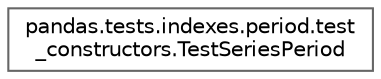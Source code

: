 digraph "Graphical Class Hierarchy"
{
 // LATEX_PDF_SIZE
  bgcolor="transparent";
  edge [fontname=Helvetica,fontsize=10,labelfontname=Helvetica,labelfontsize=10];
  node [fontname=Helvetica,fontsize=10,shape=box,height=0.2,width=0.4];
  rankdir="LR";
  Node0 [id="Node000000",label="pandas.tests.indexes.period.test\l_constructors.TestSeriesPeriod",height=0.2,width=0.4,color="grey40", fillcolor="white", style="filled",URL="$df/d3f/classpandas_1_1tests_1_1indexes_1_1period_1_1test__constructors_1_1TestSeriesPeriod.html",tooltip=" "];
}
